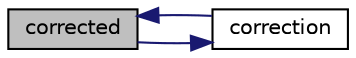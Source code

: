 digraph "corrected"
{
  bgcolor="transparent";
  edge [fontname="Helvetica",fontsize="10",labelfontname="Helvetica",labelfontsize="10"];
  node [fontname="Helvetica",fontsize="10",shape=record];
  rankdir="LR";
  Node114 [label="corrected",height=0.2,width=0.4,color="black", fillcolor="grey75", style="filled", fontcolor="black"];
  Node114 -> Node115 [color="midnightblue",fontsize="10",style="solid",fontname="Helvetica"];
  Node115 [label="correction",height=0.2,width=0.4,color="black",URL="$a24005.html#acc9188c066344eea3cfd4b7f114eef3e",tooltip="Return the explicit correction to the face-interpolate. "];
  Node115 -> Node114 [color="midnightblue",fontsize="10",style="solid",fontname="Helvetica"];
}
